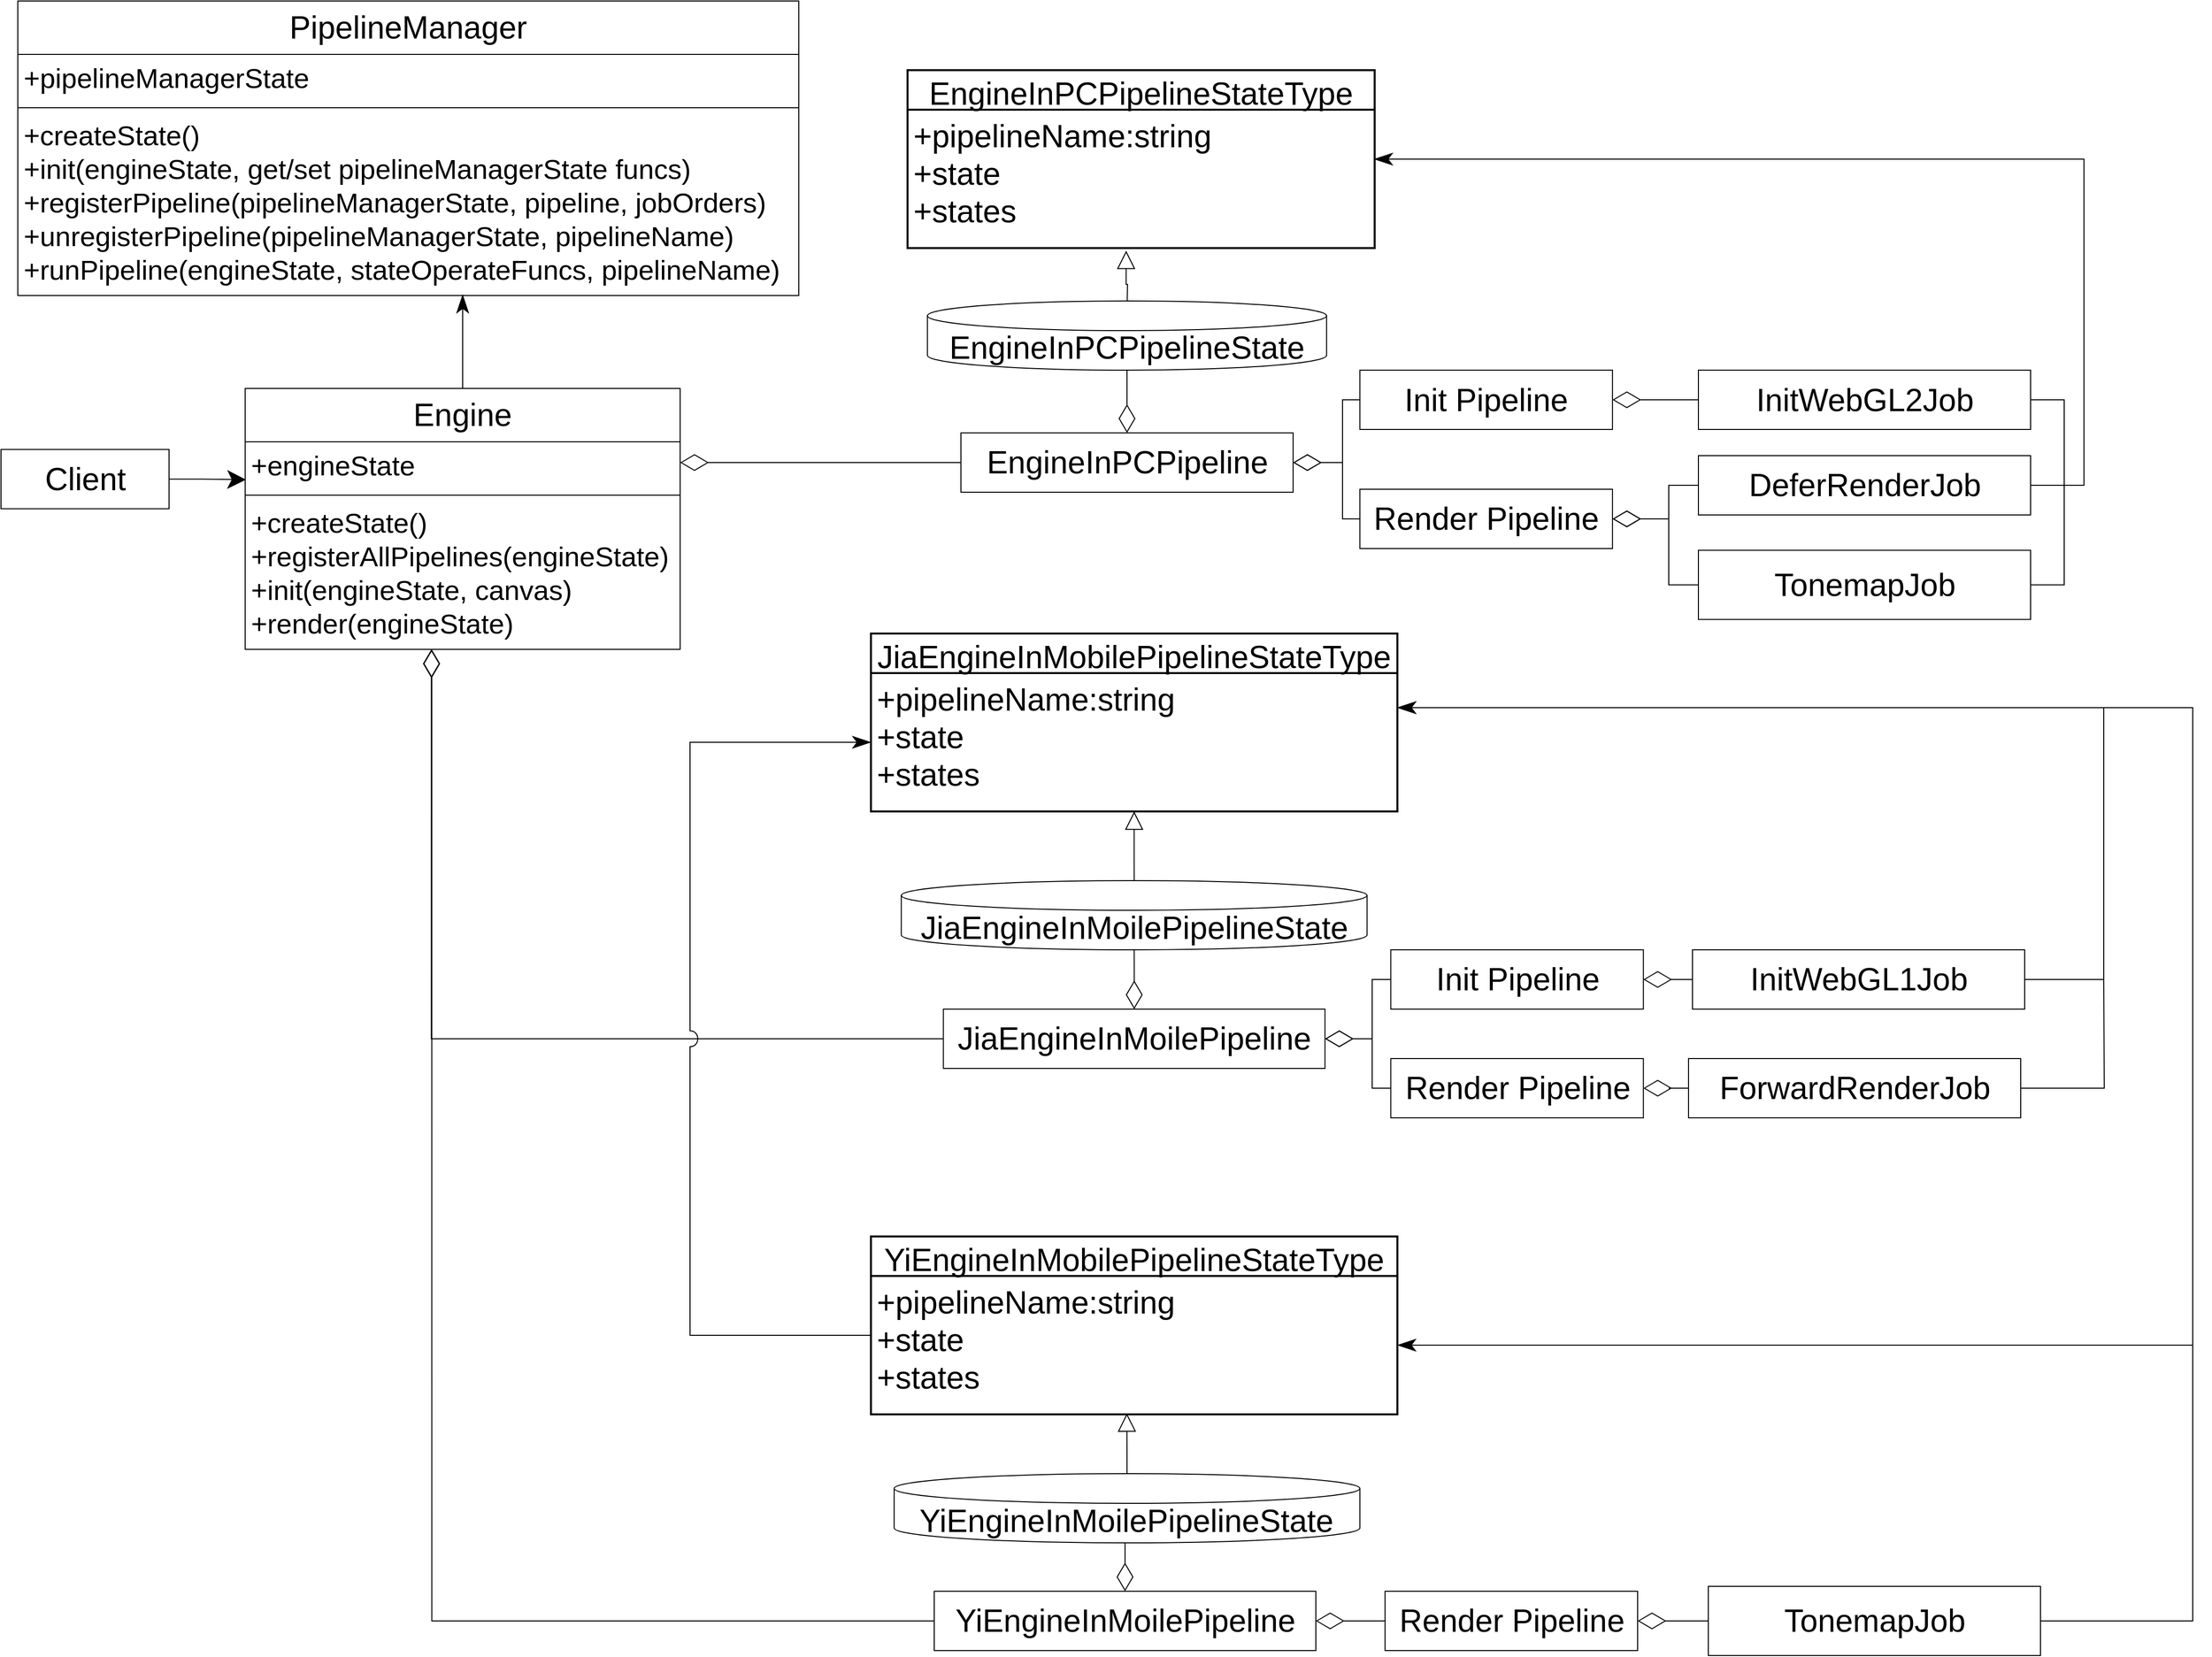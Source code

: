 <mxfile version="14.6.13" type="device"><diagram id="fjQVvlNmNs_deAdkQ_MN" name="第 1 页"><mxGraphModel dx="3592" dy="3299" grid="1" gridSize="10" guides="1" tooltips="1" connect="1" arrows="1" fold="1" page="1" pageScale="1" pageWidth="827" pageHeight="1169" math="0" shadow="0"><root><mxCell id="0"/><mxCell id="1" parent="0"/><mxCell id="AXR2ujIDxFGkD1EkSb9G-20" style="edgeStyle=orthogonalEdgeStyle;rounded=0;orthogonalLoop=1;jettySize=auto;html=1;fontSize=28;endArrow=classic;endFill=1;startSize=16;endSize=16;entryX=0.002;entryY=0.767;entryDx=0;entryDy=0;entryPerimeter=0;" parent="1" source="AXR2ujIDxFGkD1EkSb9G-21" target="7iNTU9kkFjnalKNRLV-s-6" edge="1"><mxGeometry relative="1" as="geometry"><mxPoint x="-47" y="211.25" as="targetPoint"/></mxGeometry></mxCell><mxCell id="AXR2ujIDxFGkD1EkSb9G-21" value="Client" style="html=1;fontSize=32;" parent="1" vertex="1"><mxGeometry x="-287" y="183.75" width="170" height="60" as="geometry"/></mxCell><mxCell id="AXR2ujIDxFGkD1EkSb9G-24" value="EngineInPCPipelineStateType" style="swimlane;childLayout=stackLayout;horizontal=1;startSize=40;horizontalStack=0;rounded=0;fontSize=32;fontStyle=0;strokeWidth=2;resizeParent=0;resizeLast=1;shadow=0;dashed=0;align=center;" parent="1" vertex="1"><mxGeometry x="630" y="-200" width="472.5" height="180" as="geometry"/></mxCell><mxCell id="AXR2ujIDxFGkD1EkSb9G-26" value="+pipelineName:string&#10;+state&#10;+states" style="align=left;strokeColor=none;fillColor=none;spacingLeft=4;fontSize=32;verticalAlign=top;resizable=0;rotatable=0;part=1;" parent="AXR2ujIDxFGkD1EkSb9G-24" vertex="1"><mxGeometry y="40" width="472.5" height="140" as="geometry"/></mxCell><mxCell id="EstlAirbwHtNufHmartv-14" style="edgeStyle=orthogonalEdgeStyle;rounded=0;jumpStyle=none;jumpSize=16;orthogonalLoop=1;jettySize=auto;html=1;entryX=0.5;entryY=1;entryDx=0;entryDy=0;startArrow=diamondThin;startFill=0;endArrow=none;endFill=0;startSize=26;endSize=26;" parent="1" source="AXR2ujIDxFGkD1EkSb9G-37" edge="1"><mxGeometry relative="1" as="geometry"><mxPoint x="852" y="103.5" as="targetPoint"/></mxGeometry></mxCell><mxCell id="EstlAirbwHtNufHmartv-36" style="edgeStyle=orthogonalEdgeStyle;rounded=0;jumpStyle=none;jumpSize=16;orthogonalLoop=1;jettySize=auto;html=1;entryX=0;entryY=0.5;entryDx=0;entryDy=0;startArrow=diamondThin;startFill=0;endArrow=none;endFill=0;startSize=26;endSize=26;" parent="1" source="AXR2ujIDxFGkD1EkSb9G-37" target="EstlAirbwHtNufHmartv-35" edge="1"><mxGeometry relative="1" as="geometry"><Array as="points"><mxPoint x="1070" y="197"/><mxPoint x="1070" y="134"/></Array></mxGeometry></mxCell><mxCell id="NMRluzCLPMQ3IPtWppYl-2" style="edgeStyle=orthogonalEdgeStyle;rounded=0;orthogonalLoop=1;jettySize=auto;html=1;entryX=0;entryY=0.5;entryDx=0;entryDy=0;endArrow=none;endFill=0;startArrow=diamondThin;startFill=0;endSize=26;startSize=26;" parent="1" source="AXR2ujIDxFGkD1EkSb9G-37" target="NMRluzCLPMQ3IPtWppYl-1" edge="1"><mxGeometry relative="1" as="geometry"><Array as="points"><mxPoint x="1070" y="197"/><mxPoint x="1070" y="254"/></Array></mxGeometry></mxCell><mxCell id="AXR2ujIDxFGkD1EkSb9G-37" value="EngineInPCPipeline" style="html=1;fontSize=32;" parent="1" vertex="1"><mxGeometry x="684" y="167" width="336" height="60" as="geometry"/></mxCell><mxCell id="EstlAirbwHtNufHmartv-11" style="edgeStyle=orthogonalEdgeStyle;rounded=0;jumpStyle=none;jumpSize=16;orthogonalLoop=1;jettySize=auto;html=1;entryX=1;entryY=0.5;entryDx=0;entryDy=0;startArrow=none;startFill=0;endArrow=none;endFill=0;startSize=16;endSize=16;exitX=1;exitY=0.5;exitDx=0;exitDy=0;" parent="1" source="AXR2ujIDxFGkD1EkSb9G-38" target="AXR2ujIDxFGkD1EkSb9G-40" edge="1"><mxGeometry relative="1" as="geometry"><Array as="points"><mxPoint x="1800" y="134"/><mxPoint x="1800" y="321"/></Array></mxGeometry></mxCell><mxCell id="AXR2ujIDxFGkD1EkSb9G-38" value="InitWebGL2Job" style="html=1;fontSize=32;" parent="1" vertex="1"><mxGeometry x="1430" y="103.5" width="336" height="60" as="geometry"/></mxCell><mxCell id="EstlAirbwHtNufHmartv-12" style="edgeStyle=orthogonalEdgeStyle;rounded=0;jumpStyle=none;jumpSize=16;orthogonalLoop=1;jettySize=auto;html=1;startArrow=none;startFill=0;endArrow=classicThin;endFill=1;startSize=16;endSize=16;" parent="1" edge="1"><mxGeometry relative="1" as="geometry"><mxPoint x="1102" y="-110" as="targetPoint"/><mxPoint x="1800" y="200" as="sourcePoint"/><Array as="points"><mxPoint x="1800" y="220"/><mxPoint x="1820" y="220"/><mxPoint x="1820" y="-110"/></Array></mxGeometry></mxCell><mxCell id="NMRluzCLPMQ3IPtWppYl-8" style="edgeStyle=orthogonalEdgeStyle;rounded=0;orthogonalLoop=1;jettySize=auto;html=1;startArrow=none;startFill=0;endArrow=none;endFill=0;startSize=16;endSize=16;" parent="1" source="AXR2ujIDxFGkD1EkSb9G-39" edge="1"><mxGeometry relative="1" as="geometry"><mxPoint x="1800" y="220" as="targetPoint"/></mxGeometry></mxCell><mxCell id="AXR2ujIDxFGkD1EkSb9G-39" value="DeferRenderJob" style="html=1;fontSize=32;" parent="1" vertex="1"><mxGeometry x="1430" y="190" width="336" height="60" as="geometry"/></mxCell><mxCell id="AXR2ujIDxFGkD1EkSb9G-40" value="TonemapJob" style="html=1;fontSize=32;" parent="1" vertex="1"><mxGeometry x="1430" y="285.75" width="336" height="70" as="geometry"/></mxCell><mxCell id="AXR2ujIDxFGkD1EkSb9G-41" value="JiaEngineInMobilePipelineStateType" style="swimlane;childLayout=stackLayout;horizontal=1;startSize=40;horizontalStack=0;rounded=0;fontSize=32;fontStyle=0;strokeWidth=2;resizeParent=0;resizeLast=1;shadow=0;dashed=0;align=center;" parent="1" vertex="1"><mxGeometry x="593.01" y="370" width="532.5" height="180" as="geometry"/></mxCell><mxCell id="AXR2ujIDxFGkD1EkSb9G-42" value="+pipelineName:string&#10;+state&#10;+states" style="align=left;strokeColor=none;fillColor=none;spacingLeft=4;fontSize=32;verticalAlign=top;resizable=0;rotatable=0;part=1;" parent="AXR2ujIDxFGkD1EkSb9G-41" vertex="1"><mxGeometry y="40" width="532.5" height="140" as="geometry"/></mxCell><mxCell id="AXR2ujIDxFGkD1EkSb9G-50" value="YiEngineInMobilePipelineStateType" style="swimlane;childLayout=stackLayout;horizontal=1;startSize=40;horizontalStack=0;rounded=0;fontSize=32;fontStyle=0;strokeWidth=2;resizeParent=0;resizeLast=1;shadow=0;dashed=0;align=center;" parent="1" vertex="1"><mxGeometry x="593.01" y="980" width="532.5" height="180" as="geometry"/></mxCell><mxCell id="AXR2ujIDxFGkD1EkSb9G-51" value="+pipelineName:string&#10;+state&#10;+states" style="align=left;strokeColor=none;fillColor=none;spacingLeft=4;fontSize=32;verticalAlign=top;resizable=0;rotatable=0;part=1;" parent="AXR2ujIDxFGkD1EkSb9G-50" vertex="1"><mxGeometry y="40" width="532.5" height="140" as="geometry"/></mxCell><mxCell id="EstlAirbwHtNufHmartv-18" style="edgeStyle=orthogonalEdgeStyle;rounded=0;jumpStyle=none;jumpSize=16;orthogonalLoop=1;jettySize=auto;html=1;entryX=0.5;entryY=1;entryDx=0;entryDy=0;startArrow=diamondThin;startFill=0;endArrow=none;endFill=0;startSize=26;endSize=26;entryPerimeter=0;" parent="1" source="AXR2ujIDxFGkD1EkSb9G-55" target="EstlAirbwHtNufHmartv-31" edge="1"><mxGeometry relative="1" as="geometry"><mxPoint x="879.255" y="690" as="targetPoint"/><Array as="points"/></mxGeometry></mxCell><mxCell id="EstlAirbwHtNufHmartv-41" style="edgeStyle=orthogonalEdgeStyle;rounded=0;jumpSize=16;orthogonalLoop=1;jettySize=auto;html=1;entryX=0;entryY=0.5;entryDx=0;entryDy=0;startArrow=diamondThin;startFill=0;endArrow=none;endFill=0;startSize=26;endSize=26;" parent="1" source="AXR2ujIDxFGkD1EkSb9G-55" target="EstlAirbwHtNufHmartv-40" edge="1"><mxGeometry relative="1" as="geometry"><Array as="points"><mxPoint x="1100" y="780"/><mxPoint x="1100" y="720"/></Array></mxGeometry></mxCell><mxCell id="NMRluzCLPMQ3IPtWppYl-4" style="edgeStyle=orthogonalEdgeStyle;rounded=0;orthogonalLoop=1;jettySize=auto;html=1;entryX=0;entryY=0.5;entryDx=0;entryDy=0;startArrow=diamondThin;startFill=0;endArrow=none;endFill=0;startSize=26;endSize=26;" parent="1" source="AXR2ujIDxFGkD1EkSb9G-55" target="NMRluzCLPMQ3IPtWppYl-3" edge="1"><mxGeometry relative="1" as="geometry"><Array as="points"><mxPoint x="1100" y="780"/><mxPoint x="1100" y="830"/></Array></mxGeometry></mxCell><mxCell id="AXR2ujIDxFGkD1EkSb9G-55" value="JiaEngineInMoilePipeline" style="html=1;fontSize=32;" parent="1" vertex="1"><mxGeometry x="666.25" y="750" width="386" height="60" as="geometry"/></mxCell><mxCell id="AXR2ujIDxFGkD1EkSb9G-65" style="edgeStyle=orthogonalEdgeStyle;rounded=0;orthogonalLoop=1;jettySize=auto;html=1;endArrow=classicThin;endFill=1;startSize=16;endSize=16;exitX=1;exitY=0.5;exitDx=0;exitDy=0;entryX=1;entryY=0.25;entryDx=0;entryDy=0;" parent="1" source="AXR2ujIDxFGkD1EkSb9G-56" target="AXR2ujIDxFGkD1EkSb9G-42" edge="1"><mxGeometry relative="1" as="geometry"><mxPoint x="1140" y="510" as="targetPoint"/><Array as="points"><mxPoint x="1840" y="720"/><mxPoint x="1840" y="445"/></Array></mxGeometry></mxCell><mxCell id="AXR2ujIDxFGkD1EkSb9G-56" value="InitWebGL1Job" style="html=1;fontSize=32;" parent="1" vertex="1"><mxGeometry x="1424" y="690" width="336" height="60" as="geometry"/></mxCell><mxCell id="EstlAirbwHtNufHmartv-5" style="edgeStyle=orthogonalEdgeStyle;rounded=0;jumpStyle=arc;jumpSize=26;orthogonalLoop=1;jettySize=auto;html=1;startArrow=none;startFill=0;endArrow=classicThin;endFill=1;startSize=16;endSize=16;entryX=1;entryY=0.5;entryDx=0;entryDy=0;" parent="1" edge="1" target="AXR2ujIDxFGkD1EkSb9G-51"><mxGeometry relative="1" as="geometry"><mxPoint x="1930" y="960" as="sourcePoint"/><mxPoint x="1130" y="950" as="targetPoint"/><Array as="points"><mxPoint x="1930" y="1090"/></Array></mxGeometry></mxCell><mxCell id="EstlAirbwHtNufHmartv-22" style="edgeStyle=orthogonalEdgeStyle;rounded=0;jumpStyle=none;jumpSize=16;orthogonalLoop=1;jettySize=auto;html=1;entryX=0.5;entryY=1;entryDx=0;entryDy=0;startArrow=diamondThin;startFill=0;endArrow=none;endFill=0;startSize=26;endSize=26;" parent="1" source="AXR2ujIDxFGkD1EkSb9G-59" edge="1"><mxGeometry relative="1" as="geometry"><mxPoint x="850.01" y="1290" as="targetPoint"/></mxGeometry></mxCell><mxCell id="EstlAirbwHtNufHmartv-44" style="edgeStyle=orthogonalEdgeStyle;rounded=0;jumpSize=16;orthogonalLoop=1;jettySize=auto;html=1;startArrow=diamondThin;startFill=0;endArrow=none;endFill=0;startSize=26;endSize=26;" parent="1" source="AXR2ujIDxFGkD1EkSb9G-59" target="EstlAirbwHtNufHmartv-43" edge="1"><mxGeometry relative="1" as="geometry"/></mxCell><mxCell id="AXR2ujIDxFGkD1EkSb9G-59" value="YiEngineInMoilePipeline" style="html=1;fontSize=32;" parent="1" vertex="1"><mxGeometry x="657.01" y="1339" width="386" height="60" as="geometry"/></mxCell><mxCell id="EstlAirbwHtNufHmartv-4" style="edgeStyle=orthogonalEdgeStyle;rounded=0;jumpStyle=none;jumpSize=26;orthogonalLoop=1;jettySize=auto;html=1;entryX=1;entryY=0.25;entryDx=0;entryDy=0;startArrow=none;startFill=0;endArrow=classicThin;endFill=1;startSize=16;endSize=16;exitX=1;exitY=0.5;exitDx=0;exitDy=0;" parent="1" source="AXR2ujIDxFGkD1EkSb9G-60" target="AXR2ujIDxFGkD1EkSb9G-42" edge="1"><mxGeometry relative="1" as="geometry"><mxPoint x="1810" y="1280" as="sourcePoint"/><Array as="points"><mxPoint x="1930" y="1369"/><mxPoint x="1930" y="445"/></Array></mxGeometry></mxCell><mxCell id="AXR2ujIDxFGkD1EkSb9G-60" value="TonemapJob" style="html=1;fontSize=32;" parent="1" vertex="1"><mxGeometry x="1440.01" y="1334" width="336" height="70" as="geometry"/></mxCell><mxCell id="AXR2ujIDxFGkD1EkSb9G-74" style="edgeStyle=orthogonalEdgeStyle;rounded=0;orthogonalLoop=1;jettySize=auto;html=1;entryX=0;entryY=0.5;entryDx=0;entryDy=0;endArrow=none;endFill=0;startSize=26;endSize=26;startArrow=diamondThin;startFill=0;jumpStyle=arc;jumpSize=26;exitX=0.428;exitY=1;exitDx=0;exitDy=0;exitPerimeter=0;" parent="1" source="7iNTU9kkFjnalKNRLV-s-8" target="AXR2ujIDxFGkD1EkSb9G-55" edge="1"><mxGeometry relative="1" as="geometry"><Array as="points"><mxPoint x="148" y="780"/></Array><mxPoint x="148" y="390" as="sourcePoint"/></mxGeometry></mxCell><mxCell id="AXR2ujIDxFGkD1EkSb9G-75" style="edgeStyle=orthogonalEdgeStyle;rounded=0;orthogonalLoop=1;jettySize=auto;html=1;entryX=0;entryY=0.5;entryDx=0;entryDy=0;endArrow=none;endFill=0;startSize=26;endSize=26;startArrow=diamondThin;startFill=0;jumpStyle=none;jumpSize=26;exitX=0.429;exitY=1;exitDx=0;exitDy=0;exitPerimeter=0;" parent="1" source="7iNTU9kkFjnalKNRLV-s-8" target="AXR2ujIDxFGkD1EkSb9G-59" edge="1"><mxGeometry relative="1" as="geometry"><Array as="points"><mxPoint x="149" y="1369"/></Array><mxPoint x="148" y="440" as="sourcePoint"/></mxGeometry></mxCell><mxCell id="AXR2ujIDxFGkD1EkSb9G-76" style="edgeStyle=orthogonalEdgeStyle;rounded=0;orthogonalLoop=1;jettySize=auto;html=1;endArrow=classicThin;endFill=1;startSize=16;endSize=16;" parent="1" source="7iNTU9kkFjnalKNRLV-s-5" edge="1"><mxGeometry relative="1" as="geometry"><mxPoint x="121" y="93" as="sourcePoint"/><mxPoint x="180" y="27" as="targetPoint"/><Array as="points"><mxPoint x="180" y="27"/></Array></mxGeometry></mxCell><mxCell id="EstlAirbwHtNufHmartv-7" style="edgeStyle=orthogonalEdgeStyle;rounded=0;jumpStyle=arc;jumpSize=16;orthogonalLoop=1;jettySize=auto;html=1;entryX=0;entryY=0.5;entryDx=0;entryDy=0;startArrow=none;startFill=0;endArrow=classicThin;endFill=1;startSize=16;endSize=16;exitX=0;exitY=0.5;exitDx=0;exitDy=0;" parent="1" source="AXR2ujIDxFGkD1EkSb9G-51" target="AXR2ujIDxFGkD1EkSb9G-42" edge="1"><mxGeometry relative="1" as="geometry"><Array as="points"><mxPoint x="593" y="1080"/><mxPoint x="410" y="1080"/><mxPoint x="410" y="480"/></Array></mxGeometry></mxCell><mxCell id="EstlAirbwHtNufHmartv-15" style="edgeStyle=orthogonalEdgeStyle;rounded=0;jumpStyle=none;jumpSize=16;orthogonalLoop=1;jettySize=auto;html=1;entryX=0.468;entryY=1.019;entryDx=0;entryDy=0;entryPerimeter=0;startArrow=none;startFill=0;endArrow=block;endFill=0;startSize=16;endSize=16;" parent="1" target="AXR2ujIDxFGkD1EkSb9G-26" edge="1"><mxGeometry relative="1" as="geometry"><mxPoint x="852" y="43.5" as="sourcePoint"/></mxGeometry></mxCell><mxCell id="EstlAirbwHtNufHmartv-19" style="edgeStyle=orthogonalEdgeStyle;rounded=0;jumpStyle=none;jumpSize=16;orthogonalLoop=1;jettySize=auto;html=1;startArrow=none;startFill=0;endArrow=block;endFill=0;startSize=16;endSize=16;exitX=0.5;exitY=0;exitDx=0;exitDy=0;exitPerimeter=0;" parent="1" source="EstlAirbwHtNufHmartv-31" target="AXR2ujIDxFGkD1EkSb9G-42" edge="1"><mxGeometry relative="1" as="geometry"><mxPoint x="879.286" y="630" as="sourcePoint"/></mxGeometry></mxCell><mxCell id="EstlAirbwHtNufHmartv-23" style="edgeStyle=orthogonalEdgeStyle;rounded=0;jumpStyle=none;jumpSize=16;orthogonalLoop=1;jettySize=auto;html=1;entryX=0.486;entryY=0.993;entryDx=0;entryDy=0;entryPerimeter=0;startArrow=none;startFill=0;endArrow=block;endFill=0;startSize=16;endSize=16;exitX=0.5;exitY=0;exitDx=0;exitDy=0;exitPerimeter=0;" parent="1" source="EstlAirbwHtNufHmartv-32" target="AXR2ujIDxFGkD1EkSb9G-51" edge="1"><mxGeometry relative="1" as="geometry"><mxPoint x="850.01" y="1230" as="sourcePoint"/></mxGeometry></mxCell><mxCell id="EstlAirbwHtNufHmartv-30" value="&lt;span style=&quot;font-size: 32px&quot;&gt;EngineInPCPipelineState&lt;/span&gt;" style="shape=cylinder3;whiteSpace=wrap;html=1;boundedLbl=1;backgroundOutline=1;size=15;" parent="1" vertex="1"><mxGeometry x="650.13" y="33.5" width="403.75" height="70" as="geometry"/></mxCell><mxCell id="EstlAirbwHtNufHmartv-31" value="&lt;span style=&quot;font-size: 32px&quot;&gt;JiaEngineInMoilePipelineState&lt;/span&gt;" style="shape=cylinder3;whiteSpace=wrap;html=1;boundedLbl=1;backgroundOutline=1;size=15;" parent="1" vertex="1"><mxGeometry x="623.68" y="620" width="471.13" height="70" as="geometry"/></mxCell><mxCell id="EstlAirbwHtNufHmartv-32" value="&lt;span style=&quot;font-size: 32px&quot;&gt;YiEngineInMoilePipelineState&lt;/span&gt;" style="shape=cylinder3;whiteSpace=wrap;html=1;boundedLbl=1;backgroundOutline=1;size=15;" parent="1" vertex="1"><mxGeometry x="616.45" y="1220" width="471.13" height="70" as="geometry"/></mxCell><mxCell id="EstlAirbwHtNufHmartv-37" style="edgeStyle=orthogonalEdgeStyle;rounded=0;jumpSize=16;orthogonalLoop=1;jettySize=auto;html=1;entryX=0;entryY=0.5;entryDx=0;entryDy=0;startArrow=diamondThin;startFill=0;endArrow=none;endFill=0;startSize=26;endSize=26;exitX=1;exitY=0.5;exitDx=0;exitDy=0;" parent="1" source="NMRluzCLPMQ3IPtWppYl-1" target="AXR2ujIDxFGkD1EkSb9G-39" edge="1"><mxGeometry relative="1" as="geometry"><Array as="points"><mxPoint x="1400" y="254"/><mxPoint x="1400" y="220"/></Array></mxGeometry></mxCell><mxCell id="EstlAirbwHtNufHmartv-38" style="edgeStyle=orthogonalEdgeStyle;rounded=0;jumpSize=16;orthogonalLoop=1;jettySize=auto;html=1;entryX=0;entryY=0.5;entryDx=0;entryDy=0;startArrow=diamondThin;startFill=0;endArrow=none;endFill=0;startSize=26;endSize=26;exitX=1;exitY=0.5;exitDx=0;exitDy=0;" parent="1" source="EstlAirbwHtNufHmartv-35" target="AXR2ujIDxFGkD1EkSb9G-38" edge="1"><mxGeometry relative="1" as="geometry"><Array as="points"><mxPoint x="1370" y="134"/><mxPoint x="1370" y="134"/></Array></mxGeometry></mxCell><mxCell id="EstlAirbwHtNufHmartv-39" style="edgeStyle=orthogonalEdgeStyle;rounded=0;jumpSize=16;orthogonalLoop=1;jettySize=auto;html=1;entryX=0;entryY=0.5;entryDx=0;entryDy=0;startArrow=diamondThin;startFill=0;endArrow=none;endFill=0;startSize=26;endSize=26;exitX=1;exitY=0.5;exitDx=0;exitDy=0;" parent="1" source="NMRluzCLPMQ3IPtWppYl-1" target="AXR2ujIDxFGkD1EkSb9G-40" edge="1"><mxGeometry relative="1" as="geometry"><Array as="points"><mxPoint x="1400" y="254"/><mxPoint x="1400" y="321"/></Array></mxGeometry></mxCell><mxCell id="EstlAirbwHtNufHmartv-35" value="Init Pipeline" style="html=1;fontSize=32;" parent="1" vertex="1"><mxGeometry x="1087.57" y="103.5" width="255.51" height="60" as="geometry"/></mxCell><mxCell id="EstlAirbwHtNufHmartv-42" style="edgeStyle=orthogonalEdgeStyle;rounded=0;jumpSize=16;orthogonalLoop=1;jettySize=auto;html=1;entryX=0;entryY=0.5;entryDx=0;entryDy=0;startArrow=diamondThin;startFill=0;endArrow=none;endFill=0;startSize=26;endSize=26;" parent="1" source="EstlAirbwHtNufHmartv-40" target="AXR2ujIDxFGkD1EkSb9G-56" edge="1"><mxGeometry relative="1" as="geometry"/></mxCell><mxCell id="EstlAirbwHtNufHmartv-40" value="Init Pipeline" style="html=1;fontSize=32;" parent="1" vertex="1"><mxGeometry x="1118.81" y="690" width="255.51" height="60" as="geometry"/></mxCell><mxCell id="EstlAirbwHtNufHmartv-46" style="edgeStyle=orthogonalEdgeStyle;rounded=0;jumpSize=16;orthogonalLoop=1;jettySize=auto;html=1;entryX=0;entryY=0.5;entryDx=0;entryDy=0;startArrow=diamondThin;startFill=0;endArrow=none;endFill=0;startSize=26;endSize=26;" parent="1" source="EstlAirbwHtNufHmartv-43" target="AXR2ujIDxFGkD1EkSb9G-60" edge="1"><mxGeometry relative="1" as="geometry"/></mxCell><mxCell id="EstlAirbwHtNufHmartv-43" value="Render Pipeline" style="html=1;fontSize=32;" parent="1" vertex="1"><mxGeometry x="1113.01" y="1339" width="255.51" height="60" as="geometry"/></mxCell><mxCell id="NMRluzCLPMQ3IPtWppYl-1" value="Render Pipeline" style="html=1;fontSize=32;" parent="1" vertex="1"><mxGeometry x="1087.57" y="224" width="255.51" height="60" as="geometry"/></mxCell><mxCell id="NMRluzCLPMQ3IPtWppYl-6" style="edgeStyle=orthogonalEdgeStyle;rounded=0;orthogonalLoop=1;jettySize=auto;html=1;entryX=0;entryY=0.5;entryDx=0;entryDy=0;startArrow=diamondThin;startFill=0;endArrow=none;endFill=0;startSize=26;endSize=26;" parent="1" source="NMRluzCLPMQ3IPtWppYl-3" target="NMRluzCLPMQ3IPtWppYl-5" edge="1"><mxGeometry relative="1" as="geometry"/></mxCell><mxCell id="NMRluzCLPMQ3IPtWppYl-3" value="Render Pipeline" style="html=1;fontSize=32;" parent="1" vertex="1"><mxGeometry x="1118.81" y="800" width="255.51" height="60" as="geometry"/></mxCell><mxCell id="NMRluzCLPMQ3IPtWppYl-7" style="edgeStyle=orthogonalEdgeStyle;rounded=0;orthogonalLoop=1;jettySize=auto;html=1;startArrow=none;startFill=0;endArrow=none;endFill=0;startSize=16;endSize=16;" parent="1" source="NMRluzCLPMQ3IPtWppYl-5" edge="1"><mxGeometry relative="1" as="geometry"><mxPoint x="1840" y="720" as="targetPoint"/></mxGeometry></mxCell><mxCell id="NMRluzCLPMQ3IPtWppYl-5" value="ForwardRenderJob" style="html=1;fontSize=32;" parent="1" vertex="1"><mxGeometry x="1420" y="800" width="336" height="60" as="geometry"/></mxCell><mxCell id="7iNTU9kkFjnalKNRLV-s-1" value="PipelineManager" style="swimlane;fontStyle=0;align=center;verticalAlign=top;childLayout=stackLayout;horizontal=1;startSize=54;horizontalStack=0;resizeParent=1;resizeParentMax=0;resizeLast=0;collapsible=1;marginBottom=0;fontSize=32;" parent="1" vertex="1"><mxGeometry x="-270" y="-270" width="790" height="298" as="geometry"/></mxCell><mxCell id="7iNTU9kkFjnalKNRLV-s-2" value="+pipelineManagerState" style="text;strokeColor=none;fillColor=none;align=left;verticalAlign=top;spacingLeft=4;spacingRight=4;overflow=hidden;rotatable=0;points=[[0,0.5],[1,0.5]];portConstraint=eastwest;fontSize=28;" parent="7iNTU9kkFjnalKNRLV-s-1" vertex="1"><mxGeometry y="54" width="790" height="50" as="geometry"/></mxCell><mxCell id="7iNTU9kkFjnalKNRLV-s-3" value="" style="line;strokeWidth=1;fillColor=none;align=left;verticalAlign=middle;spacingTop=-1;spacingLeft=3;spacingRight=3;rotatable=0;labelPosition=right;points=[];portConstraint=eastwest;" parent="7iNTU9kkFjnalKNRLV-s-1" vertex="1"><mxGeometry y="104" width="790" height="8" as="geometry"/></mxCell><mxCell id="7iNTU9kkFjnalKNRLV-s-4" value="+createState()&#10;+init(engineState, get/set pipelineManagerState funcs)&#10;+registerPipeline(pipelineManagerState, pipeline, jobOrders)&#10;+unregisterPipeline(pipelineManagerState, pipelineName)&#10;+runPipeline(engineState, stateOperateFuncs, pipelineName)" style="text;strokeColor=none;fillColor=none;align=left;verticalAlign=top;spacingLeft=4;spacingRight=4;overflow=hidden;rotatable=0;points=[[0,0.5],[1,0.5]];portConstraint=eastwest;fontSize=28;" parent="7iNTU9kkFjnalKNRLV-s-1" vertex="1"><mxGeometry y="112" width="790" height="186" as="geometry"/></mxCell><mxCell id="7iNTU9kkFjnalKNRLV-s-5" value="Engine" style="swimlane;fontStyle=0;align=center;verticalAlign=top;childLayout=stackLayout;horizontal=1;startSize=54;horizontalStack=0;resizeParent=1;resizeParentMax=0;resizeLast=0;collapsible=1;marginBottom=0;fontSize=32;" parent="1" vertex="1"><mxGeometry x="-40" y="122" width="440" height="264" as="geometry"/></mxCell><mxCell id="7iNTU9kkFjnalKNRLV-s-6" value="+engineState" style="text;strokeColor=none;fillColor=none;align=left;verticalAlign=top;spacingLeft=4;spacingRight=4;overflow=hidden;rotatable=0;points=[[0,0.5],[1,0.5]];portConstraint=eastwest;fontSize=28;" parent="7iNTU9kkFjnalKNRLV-s-5" vertex="1"><mxGeometry y="54" width="440" height="50" as="geometry"/></mxCell><mxCell id="7iNTU9kkFjnalKNRLV-s-7" value="" style="line;strokeWidth=1;fillColor=none;align=left;verticalAlign=middle;spacingTop=-1;spacingLeft=3;spacingRight=3;rotatable=0;labelPosition=right;points=[];portConstraint=eastwest;" parent="7iNTU9kkFjnalKNRLV-s-5" vertex="1"><mxGeometry y="104" width="440" height="8" as="geometry"/></mxCell><mxCell id="7iNTU9kkFjnalKNRLV-s-8" value="+createState()&#10;+registerAllPipelines(engineState)&#10;+init(engineState, canvas)&#10;+render(engineState)" style="text;strokeColor=none;fillColor=none;align=left;verticalAlign=top;spacingLeft=4;spacingRight=4;overflow=hidden;rotatable=0;points=[[0,0.5],[1,0.5]];portConstraint=eastwest;fontSize=28;" parent="7iNTU9kkFjnalKNRLV-s-5" vertex="1"><mxGeometry y="112" width="440" height="152" as="geometry"/></mxCell><mxCell id="7iNTU9kkFjnalKNRLV-s-9" style="edgeStyle=orthogonalEdgeStyle;rounded=0;orthogonalLoop=1;jettySize=auto;html=1;entryX=0;entryY=0.5;entryDx=0;entryDy=0;startArrow=diamondThin;startFill=0;endArrow=none;endFill=0;endSize=26;startSize=26;" parent="1" source="7iNTU9kkFjnalKNRLV-s-6" target="AXR2ujIDxFGkD1EkSb9G-37" edge="1"><mxGeometry relative="1" as="geometry"><Array as="points"><mxPoint x="470" y="197"/><mxPoint x="470" y="197"/></Array></mxGeometry></mxCell></root></mxGraphModel></diagram></mxfile>